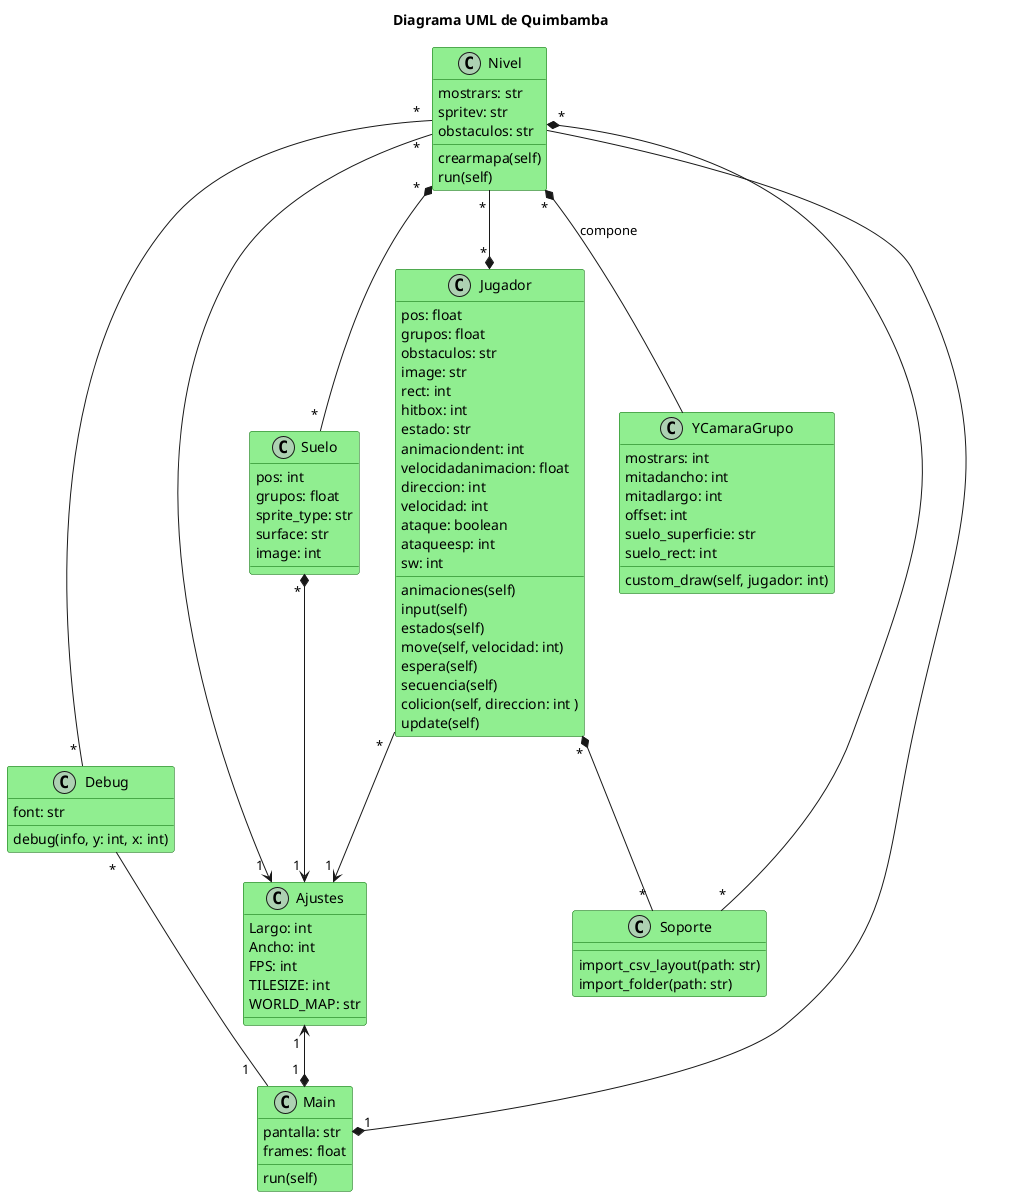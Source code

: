 @startuml Quimbamba
Title Diagrama UML de Quimbamba
class Ajustes #lightgreen;line:darkgreen{
Largo: int
Ancho: int
FPS: int
TILESIZE: int
WORLD_MAP: str
}

class Debug #lightgreen;line:darkgreen{
font: str
debug(info, y: int, x: int)
}

class Jugador #lightgreen;line:darkgreen{
pos: float
grupos: float
obstaculos: str
image: str
rect: int
hitbox: int
estado: str
animaciondent: int
velocidadanimacion: float
direccion: int
velocidad: int
ataque: boolean
ataqueesp: int
sw: int
animaciones(self)
input(self)
estados(self)
move(self, velocidad: int)
espera(self)
secuencia(self)
colicion(self, direccion: int )
update(self)
}
        
class Main #lightgreen;line:darkgreen{
pantalla: str
frames: float
run(self)
}

class Nivel #lightgreen;line:darkgreen{
mostrars: str
spritev: str
obstaculos: str
crearmapa(self)
run(self)
}

class YCamaraGrupo #lightgreen;line:darkgreen{
mostrars: int
mitadancho: int
mitadlargo: int
offset: int
suelo_superficie: str
suelo_rect: int
custom_draw(self, jugador: int)
}

class Soporte #lightgreen;line:darkgreen{
import_csv_layout(path: str)
import_folder(path: str)
}

class Suelo #lightgreen;line:darkgreen{
pos: int
grupos: float
sprite_type: str
surface: str
image: int
}

Ajustes " 1 " <--* "    1 " Main
Nivel--* " 1 "Main
Debug " * "-- "       1   "Main
Jugador " * " --> " 1 " Ajustes
Jugador " * " *-- " * "Soporte
Nivel " * "--> " 1 "Ajustes
Nivel " * "--* " * "Jugador
Nivel " * "-- " * "Debug
Nivel " * "*-- " * "Suelo
Nivel " * " *-- " * " Soporte
Nivel " * " *-- YCamaraGrupo: compone
Suelo " * " *--> " 1 " Ajustes